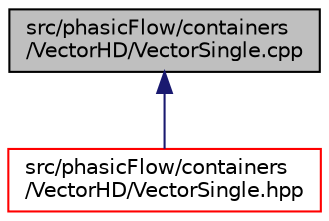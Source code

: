 digraph "src/phasicFlow/containers/VectorHD/VectorSingle.cpp"
{
 // LATEX_PDF_SIZE
  edge [fontname="Helvetica",fontsize="10",labelfontname="Helvetica",labelfontsize="10"];
  node [fontname="Helvetica",fontsize="10",shape=record];
  Node1 [label="src/phasicFlow/containers\l/VectorHD/VectorSingle.cpp",height=0.2,width=0.4,color="black", fillcolor="grey75", style="filled", fontcolor="black",tooltip=" "];
  Node1 -> Node2 [dir="back",color="midnightblue",fontsize="10",style="solid",fontname="Helvetica"];
  Node2 [label="src/phasicFlow/containers\l/VectorHD/VectorSingle.hpp",height=0.2,width=0.4,color="red", fillcolor="white", style="filled",URL="$VectorSingle_8hpp.html",tooltip=" "];
}
